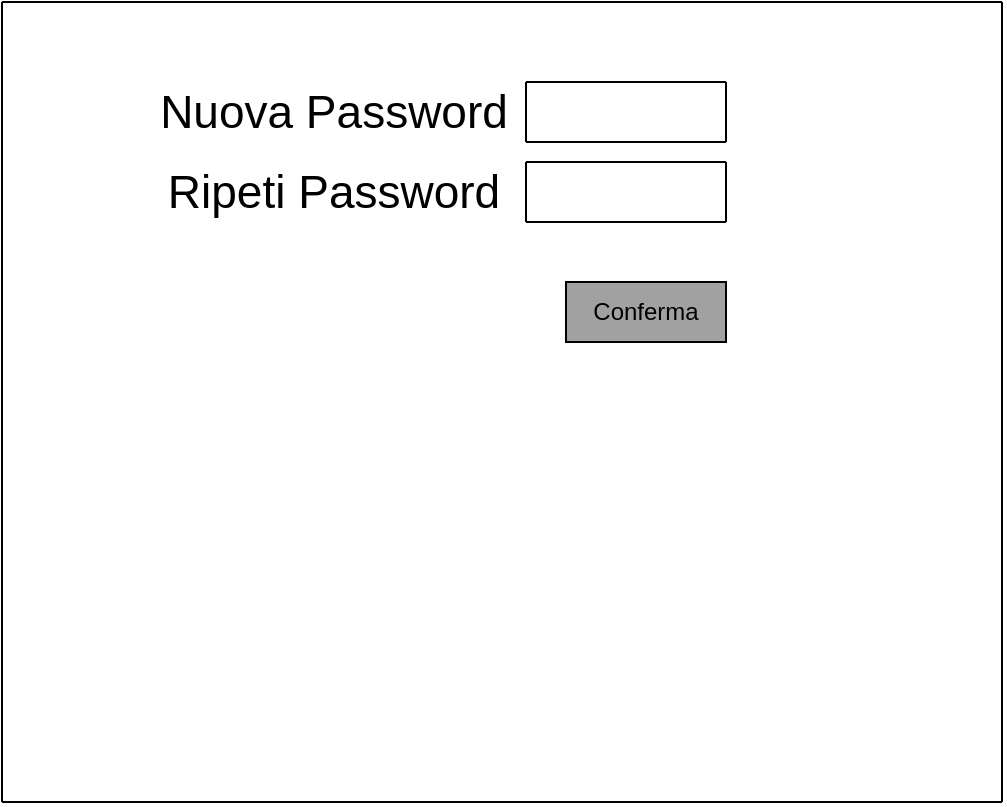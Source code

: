 <mxfile version="11.2.8" type="device" pages="1"><diagram id="XeEQiN3kOqo2p5J5XZ6Q" name="Page-1"><mxGraphModel dx="768" dy="405" grid="1" gridSize="10" guides="1" tooltips="1" connect="1" arrows="1" fold="1" page="1" pageScale="1" pageWidth="827" pageHeight="1169" math="0" shadow="0"><root><mxCell id="0"/><mxCell id="1" parent="0"/><mxCell id="xEl51XZebT65XS3oOP9q-1" value="" style="endArrow=none;html=1;" edge="1" parent="1"><mxGeometry width="50" height="50" relative="1" as="geometry"><mxPoint x="110" y="60" as="sourcePoint"/><mxPoint x="610" y="60" as="targetPoint"/></mxGeometry></mxCell><mxCell id="xEl51XZebT65XS3oOP9q-2" value="" style="endArrow=none;html=1;" edge="1" parent="1"><mxGeometry width="50" height="50" relative="1" as="geometry"><mxPoint x="110" y="460" as="sourcePoint"/><mxPoint x="610" y="460" as="targetPoint"/></mxGeometry></mxCell><mxCell id="xEl51XZebT65XS3oOP9q-3" value="" style="endArrow=none;html=1;" edge="1" parent="1"><mxGeometry width="50" height="50" relative="1" as="geometry"><mxPoint x="110" y="460" as="sourcePoint"/><mxPoint x="110" y="60" as="targetPoint"/></mxGeometry></mxCell><mxCell id="xEl51XZebT65XS3oOP9q-4" value="" style="endArrow=none;html=1;" edge="1" parent="1"><mxGeometry width="50" height="50" relative="1" as="geometry"><mxPoint x="610" y="60" as="sourcePoint"/><mxPoint x="610" y="460" as="targetPoint"/></mxGeometry></mxCell><mxCell id="xEl51XZebT65XS3oOP9q-6" value="Nuova Password" style="text;html=1;strokeColor=none;fillColor=none;align=center;verticalAlign=middle;whiteSpace=wrap;rounded=0;fontSize=23;" vertex="1" parent="1"><mxGeometry x="180" y="100" width="192" height="30" as="geometry"/></mxCell><mxCell id="xEl51XZebT65XS3oOP9q-7" value="" style="endArrow=none;html=1;fontSize=23;" edge="1" parent="1"><mxGeometry width="50" height="50" relative="1" as="geometry"><mxPoint x="372" y="100" as="sourcePoint"/><mxPoint x="472" y="100" as="targetPoint"/></mxGeometry></mxCell><mxCell id="xEl51XZebT65XS3oOP9q-8" value="" style="endArrow=none;html=1;fontSize=23;" edge="1" parent="1"><mxGeometry width="50" height="50" relative="1" as="geometry"><mxPoint x="372" y="130" as="sourcePoint"/><mxPoint x="472" y="130" as="targetPoint"/></mxGeometry></mxCell><mxCell id="xEl51XZebT65XS3oOP9q-9" value="" style="endArrow=none;html=1;fontSize=23;" edge="1" parent="1"><mxGeometry width="50" height="50" relative="1" as="geometry"><mxPoint x="372" y="130" as="sourcePoint"/><mxPoint x="372" y="100" as="targetPoint"/></mxGeometry></mxCell><mxCell id="xEl51XZebT65XS3oOP9q-10" value="" style="endArrow=none;html=1;fontSize=23;" edge="1" parent="1"><mxGeometry width="50" height="50" relative="1" as="geometry"><mxPoint x="472" y="130" as="sourcePoint"/><mxPoint x="472" y="100" as="targetPoint"/></mxGeometry></mxCell><mxCell id="xEl51XZebT65XS3oOP9q-11" value="" style="endArrow=none;html=1;fontSize=23;" edge="1" parent="1"><mxGeometry width="50" height="50" relative="1" as="geometry"><mxPoint x="372" y="140" as="sourcePoint"/><mxPoint x="472" y="140" as="targetPoint"/></mxGeometry></mxCell><mxCell id="xEl51XZebT65XS3oOP9q-12" value="" style="endArrow=none;html=1;fontSize=23;" edge="1" parent="1"><mxGeometry width="50" height="50" relative="1" as="geometry"><mxPoint x="372" y="170" as="sourcePoint"/><mxPoint x="472" y="170" as="targetPoint"/></mxGeometry></mxCell><mxCell id="xEl51XZebT65XS3oOP9q-13" value="" style="endArrow=none;html=1;fontSize=23;" edge="1" parent="1"><mxGeometry width="50" height="50" relative="1" as="geometry"><mxPoint x="372" y="170" as="sourcePoint"/><mxPoint x="372" y="140" as="targetPoint"/></mxGeometry></mxCell><mxCell id="xEl51XZebT65XS3oOP9q-14" value="" style="endArrow=none;html=1;fontSize=23;" edge="1" parent="1"><mxGeometry width="50" height="50" relative="1" as="geometry"><mxPoint x="472" y="170" as="sourcePoint"/><mxPoint x="472" y="140" as="targetPoint"/></mxGeometry></mxCell><mxCell id="xEl51XZebT65XS3oOP9q-16" value="Ripeti Password" style="text;html=1;strokeColor=none;fillColor=none;align=center;verticalAlign=middle;whiteSpace=wrap;rounded=0;fontSize=23;" vertex="1" parent="1"><mxGeometry x="186" y="140" width="180" height="30" as="geometry"/></mxCell><mxCell id="xEl51XZebT65XS3oOP9q-17" value="Conferma" style="rounded=0;whiteSpace=wrap;html=1;fillColor=#A1A1A1;" vertex="1" parent="1"><mxGeometry x="392" y="200" width="80" height="30" as="geometry"/></mxCell></root></mxGraphModel></diagram></mxfile>